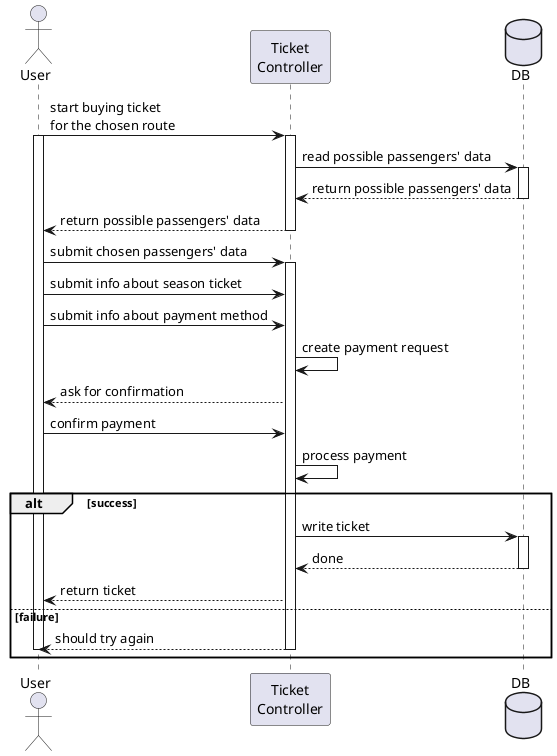 @startuml

actor User
participant "Ticket\nController" as TicketSVC
database "DB" as DB

User -> TicketSVC : start buying ticket\nfor the chosen route
activate TicketSVC
activate User

TicketSVC -> DB : read possible passengers' data
activate DB

DB --> TicketSVC : return possible passengers' data
deactivate DB

TicketSVC --> User : return possible passengers' data
deactivate TicketSVC

User -> TicketSVC : submit chosen passengers' data
activate TicketSVC

User -> TicketSVC : submit info about season ticket
User -> TicketSVC : submit info about payment method

TicketSVC -> TicketSVC : create payment request

TicketSVC --> User : ask for confirmation

User -> TicketSVC : confirm payment

TicketSVC -> TicketSVC : process payment

alt success

    TicketSVC -> DB : write ticket
    activate DB

    DB --> TicketSVC : done
    deactivate DB

    TicketSVC --> User : return ticket

else failure

    TicketSVC --> User : should try again
    deactivate TicketSVC
    deactivate User

end

@enduml
